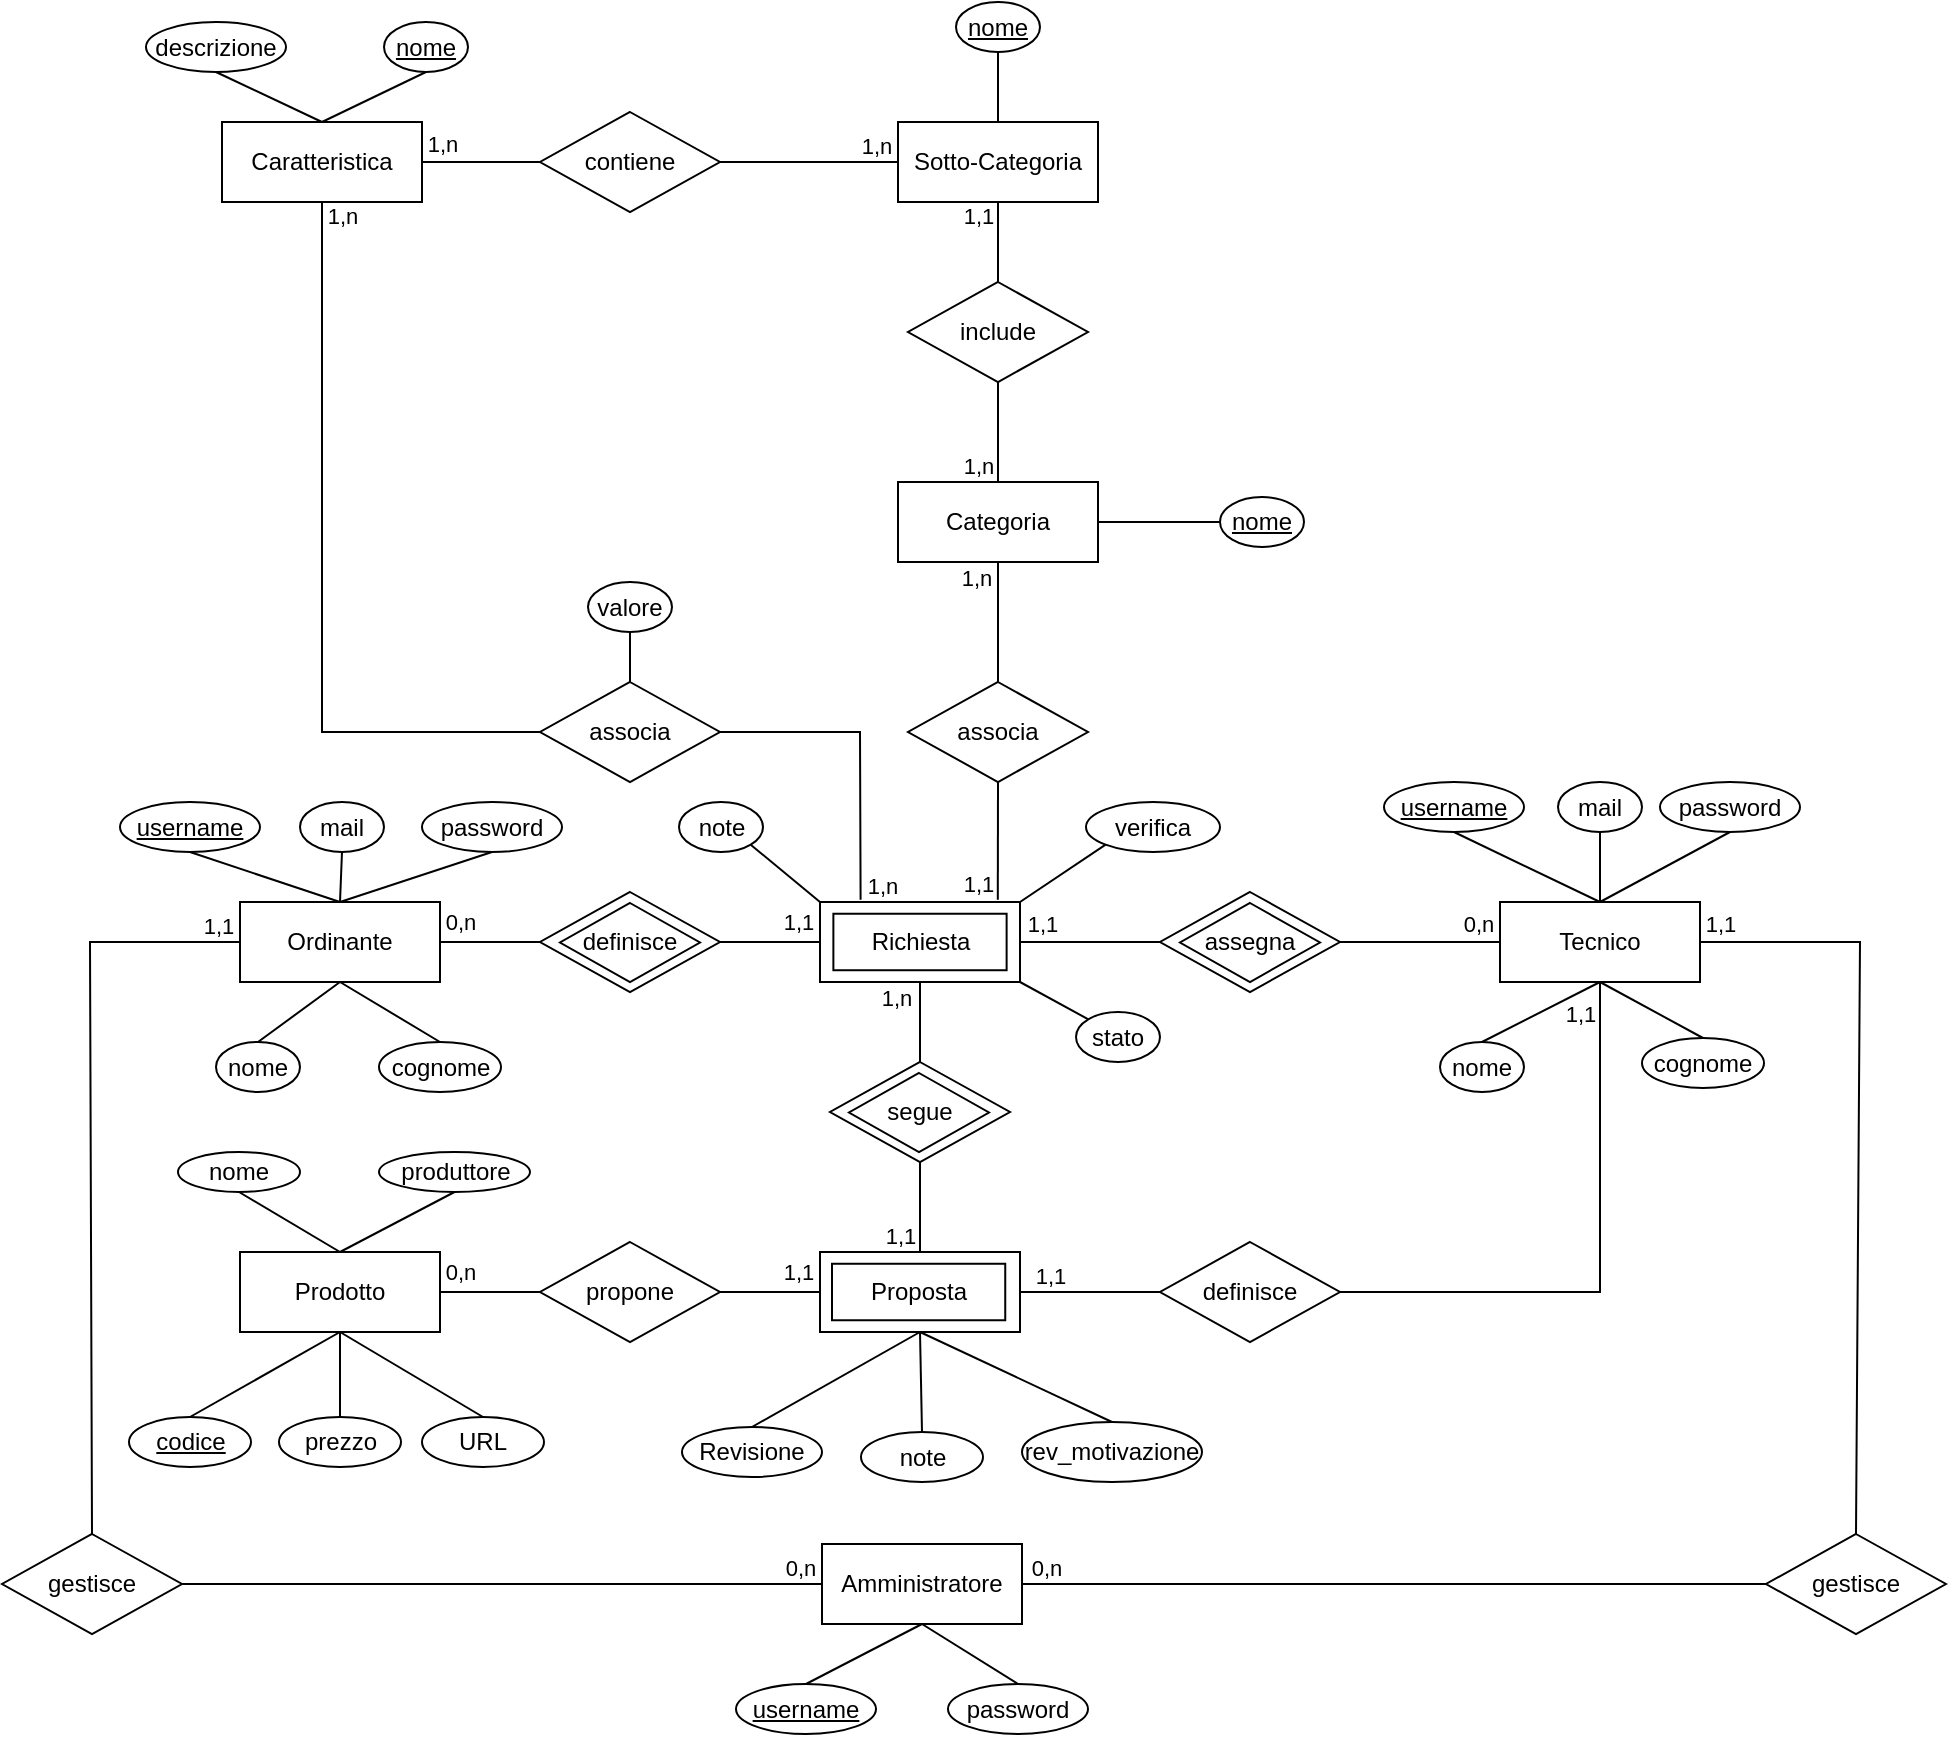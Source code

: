 <mxfile version="24.4.4" type="device">
  <diagram name="Pagina-1" id="HjIBQddtPdYiBKTeZB5s">
    <mxGraphModel dx="2501" dy="2076" grid="1" gridSize="10" guides="1" tooltips="1" connect="1" arrows="1" fold="1" page="1" pageScale="1" pageWidth="827" pageHeight="1169" math="0" shadow="0">
      <root>
        <mxCell id="0" />
        <mxCell id="1" parent="0" />
        <mxCell id="zaUc6QDHWwnIjYbhZ3Wp-31" value="" style="shape=rhombus;perimeter=rhombusPerimeter;whiteSpace=wrap;html=1;align=center;" parent="1" vertex="1">
          <mxGeometry x="120" y="155" width="90" height="50" as="geometry" />
        </mxCell>
        <mxCell id="zaUc6QDHWwnIjYbhZ3Wp-16" value="Tecnico" style="whiteSpace=wrap;html=1;align=center;" parent="1" vertex="1">
          <mxGeometry x="600" y="160" width="100" height="40" as="geometry" />
        </mxCell>
        <mxCell id="zaUc6QDHWwnIjYbhZ3Wp-17" value="" style="whiteSpace=wrap;html=1;align=center;" parent="1" vertex="1">
          <mxGeometry x="260" y="160" width="100" height="40" as="geometry" />
        </mxCell>
        <mxCell id="zaUc6QDHWwnIjYbhZ3Wp-19" value="" style="whiteSpace=wrap;html=1;align=center;" parent="1" vertex="1">
          <mxGeometry x="260" y="335" width="100" height="40" as="geometry" />
        </mxCell>
        <mxCell id="zaUc6QDHWwnIjYbhZ3Wp-20" value="Categoria" style="whiteSpace=wrap;html=1;align=center;" parent="1" vertex="1">
          <mxGeometry x="299" y="-50" width="100" height="40" as="geometry" />
        </mxCell>
        <mxCell id="zaUc6QDHWwnIjYbhZ3Wp-28" value="Ordinante" style="whiteSpace=wrap;html=1;align=center;" parent="1" vertex="1">
          <mxGeometry x="-30" y="160" width="100" height="40" as="geometry" />
        </mxCell>
        <mxCell id="zaUc6QDHWwnIjYbhZ3Wp-33" value="definisce" style="shape=rhombus;perimeter=rhombusPerimeter;whiteSpace=wrap;html=1;align=center;" parent="1" vertex="1">
          <mxGeometry x="430" y="330" width="90" height="50" as="geometry" />
        </mxCell>
        <mxCell id="zaUc6QDHWwnIjYbhZ3Wp-34" value="" style="shape=rhombus;perimeter=rhombusPerimeter;whiteSpace=wrap;html=1;align=center;" parent="1" vertex="1">
          <mxGeometry x="430" y="155" width="90" height="50" as="geometry" />
        </mxCell>
        <mxCell id="zaUc6QDHWwnIjYbhZ3Wp-35" value="" style="endArrow=none;html=1;rounded=0;exitX=1;exitY=0.5;exitDx=0;exitDy=0;entryX=0;entryY=0.5;entryDx=0;entryDy=0;" parent="1" source="zaUc6QDHWwnIjYbhZ3Wp-28" target="zaUc6QDHWwnIjYbhZ3Wp-31" edge="1">
          <mxGeometry width="50" height="50" relative="1" as="geometry">
            <mxPoint x="102.32" y="260.016" as="sourcePoint" />
            <mxPoint x="189.998" y="249.995" as="targetPoint" />
          </mxGeometry>
        </mxCell>
        <mxCell id="zaUc6QDHWwnIjYbhZ3Wp-42" value="0,n" style="edgeLabel;html=1;align=center;verticalAlign=middle;resizable=0;points=[];" parent="zaUc6QDHWwnIjYbhZ3Wp-35" vertex="1" connectable="0">
          <mxGeometry x="0.08" relative="1" as="geometry">
            <mxPoint x="-17" y="-10" as="offset" />
          </mxGeometry>
        </mxCell>
        <mxCell id="zaUc6QDHWwnIjYbhZ3Wp-36" value="" style="endArrow=none;html=1;rounded=0;entryX=1;entryY=0.5;entryDx=0;entryDy=0;exitX=0;exitY=0.5;exitDx=0;exitDy=0;" parent="1" source="zaUc6QDHWwnIjYbhZ3Wp-17" target="zaUc6QDHWwnIjYbhZ3Wp-31" edge="1">
          <mxGeometry width="50" height="50" relative="1" as="geometry">
            <mxPoint x="140" y="330" as="sourcePoint" />
            <mxPoint x="190" y="280" as="targetPoint" />
          </mxGeometry>
        </mxCell>
        <mxCell id="zaUc6QDHWwnIjYbhZ3Wp-44" value="1,1" style="edgeLabel;html=1;align=center;verticalAlign=middle;resizable=0;points=[];" parent="zaUc6QDHWwnIjYbhZ3Wp-36" vertex="1" connectable="0">
          <mxGeometry x="-0.194" y="2" relative="1" as="geometry">
            <mxPoint x="9" y="-12" as="offset" />
          </mxGeometry>
        </mxCell>
        <mxCell id="zaUc6QDHWwnIjYbhZ3Wp-37" value="" style="endArrow=none;html=1;rounded=0;entryX=1;entryY=0.5;entryDx=0;entryDy=0;exitX=0;exitY=0.5;exitDx=0;exitDy=0;" parent="1" source="zaUc6QDHWwnIjYbhZ3Wp-34" target="zaUc6QDHWwnIjYbhZ3Wp-17" edge="1">
          <mxGeometry width="50" height="50" relative="1" as="geometry">
            <mxPoint x="140" y="330" as="sourcePoint" />
            <mxPoint x="190" y="280" as="targetPoint" />
          </mxGeometry>
        </mxCell>
        <mxCell id="zaUc6QDHWwnIjYbhZ3Wp-46" value="1,1" style="edgeLabel;html=1;align=center;verticalAlign=middle;resizable=0;points=[];" parent="zaUc6QDHWwnIjYbhZ3Wp-37" vertex="1" connectable="0">
          <mxGeometry x="0.498" y="-3" relative="1" as="geometry">
            <mxPoint x="-7" y="-6" as="offset" />
          </mxGeometry>
        </mxCell>
        <mxCell id="zaUc6QDHWwnIjYbhZ3Wp-39" value="" style="endArrow=none;html=1;rounded=0;entryX=1;entryY=0.5;entryDx=0;entryDy=0;exitX=0;exitY=0.5;exitDx=0;exitDy=0;" parent="1" source="zaUc6QDHWwnIjYbhZ3Wp-16" target="zaUc6QDHWwnIjYbhZ3Wp-34" edge="1">
          <mxGeometry width="50" height="50" relative="1" as="geometry">
            <mxPoint x="380" y="340" as="sourcePoint" />
            <mxPoint x="430" y="290" as="targetPoint" />
          </mxGeometry>
        </mxCell>
        <mxCell id="zaUc6QDHWwnIjYbhZ3Wp-47" value="0,n" style="edgeLabel;html=1;align=center;verticalAlign=middle;resizable=0;points=[];" parent="zaUc6QDHWwnIjYbhZ3Wp-39" vertex="1" connectable="0">
          <mxGeometry x="-0.411" y="-2" relative="1" as="geometry">
            <mxPoint x="12" y="-7" as="offset" />
          </mxGeometry>
        </mxCell>
        <mxCell id="zaUc6QDHWwnIjYbhZ3Wp-40" value="" style="endArrow=none;html=1;rounded=0;entryX=0.5;entryY=1;entryDx=0;entryDy=0;exitX=1;exitY=0.5;exitDx=0;exitDy=0;" parent="1" source="zaUc6QDHWwnIjYbhZ3Wp-33" target="zaUc6QDHWwnIjYbhZ3Wp-16" edge="1">
          <mxGeometry width="50" height="50" relative="1" as="geometry">
            <mxPoint x="400" y="340" as="sourcePoint" />
            <mxPoint x="450" y="290" as="targetPoint" />
            <Array as="points">
              <mxPoint x="650" y="355" />
            </Array>
          </mxGeometry>
        </mxCell>
        <mxCell id="zaUc6QDHWwnIjYbhZ3Wp-41" value="" style="endArrow=none;html=1;rounded=0;entryX=0;entryY=0.5;entryDx=0;entryDy=0;exitX=1;exitY=0.5;exitDx=0;exitDy=0;" parent="1" source="zaUc6QDHWwnIjYbhZ3Wp-19" target="zaUc6QDHWwnIjYbhZ3Wp-33" edge="1">
          <mxGeometry width="50" height="50" relative="1" as="geometry">
            <mxPoint x="400" y="340" as="sourcePoint" />
            <mxPoint x="450" y="290" as="targetPoint" />
          </mxGeometry>
        </mxCell>
        <mxCell id="zaUc6QDHWwnIjYbhZ3Wp-52" value="associa" style="shape=rhombus;perimeter=rhombusPerimeter;whiteSpace=wrap;html=1;align=center;" parent="1" vertex="1">
          <mxGeometry x="304" y="50" width="90" height="50" as="geometry" />
        </mxCell>
        <mxCell id="zaUc6QDHWwnIjYbhZ3Wp-56" value="" style="endArrow=none;html=1;rounded=0;entryX=0.5;entryY=1;entryDx=0;entryDy=0;exitX=0.5;exitY=0;exitDx=0;exitDy=0;" parent="1" source="zaUc6QDHWwnIjYbhZ3Wp-52" target="zaUc6QDHWwnIjYbhZ3Wp-20" edge="1">
          <mxGeometry width="50" height="50" relative="1" as="geometry">
            <mxPoint x="280" y="300" as="sourcePoint" />
            <mxPoint x="330" y="250" as="targetPoint" />
          </mxGeometry>
        </mxCell>
        <mxCell id="zaUc6QDHWwnIjYbhZ3Wp-57" value="" style="endArrow=none;html=1;rounded=0;entryX=0.5;entryY=1;entryDx=0;entryDy=0;exitX=0.889;exitY=-0.029;exitDx=0;exitDy=0;exitPerimeter=0;" parent="1" source="zaUc6QDHWwnIjYbhZ3Wp-17" target="zaUc6QDHWwnIjYbhZ3Wp-52" edge="1">
          <mxGeometry width="50" height="50" relative="1" as="geometry">
            <mxPoint x="280" y="300" as="sourcePoint" />
            <mxPoint x="330" y="250" as="targetPoint" />
          </mxGeometry>
        </mxCell>
        <mxCell id="zaUc6QDHWwnIjYbhZ3Wp-58" value="Caratteristica" style="whiteSpace=wrap;html=1;align=center;" parent="1" vertex="1">
          <mxGeometry x="-39" y="-230" width="100" height="40" as="geometry" />
        </mxCell>
        <mxCell id="zaUc6QDHWwnIjYbhZ3Wp-59" value="contiene" style="shape=rhombus;perimeter=rhombusPerimeter;whiteSpace=wrap;html=1;align=center;" parent="1" vertex="1">
          <mxGeometry x="120" y="-235" width="90" height="50" as="geometry" />
        </mxCell>
        <mxCell id="zaUc6QDHWwnIjYbhZ3Wp-60" value="" style="endArrow=none;html=1;rounded=0;entryX=0;entryY=0.5;entryDx=0;entryDy=0;exitX=1;exitY=0.5;exitDx=0;exitDy=0;" parent="1" source="zaUc6QDHWwnIjYbhZ3Wp-59" target="CkdvyHJX-XGcSf3euML_-35" edge="1">
          <mxGeometry width="50" height="50" relative="1" as="geometry">
            <mxPoint x="270" y="230" as="sourcePoint" />
            <mxPoint x="320" y="180" as="targetPoint" />
          </mxGeometry>
        </mxCell>
        <mxCell id="zaUc6QDHWwnIjYbhZ3Wp-61" value="" style="endArrow=none;html=1;rounded=0;entryX=1;entryY=0.5;entryDx=0;entryDy=0;exitX=0;exitY=0.5;exitDx=0;exitDy=0;" parent="1" source="zaUc6QDHWwnIjYbhZ3Wp-59" target="zaUc6QDHWwnIjYbhZ3Wp-58" edge="1">
          <mxGeometry width="50" height="50" relative="1" as="geometry">
            <mxPoint x="220" y="-130" as="sourcePoint" />
            <mxPoint x="270" y="-130" as="targetPoint" />
          </mxGeometry>
        </mxCell>
        <mxCell id="Xg6eDh2xMg7WO5J4EFNK-8" value="" style="shape=rhombus;perimeter=rhombusPerimeter;whiteSpace=wrap;html=1;align=center;" parent="1" vertex="1">
          <mxGeometry x="265" y="240" width="90" height="50" as="geometry" />
        </mxCell>
        <mxCell id="Xg6eDh2xMg7WO5J4EFNK-9" value="" style="endArrow=none;html=1;rounded=0;entryX=0.5;entryY=0;entryDx=0;entryDy=0;exitX=0.5;exitY=1;exitDx=0;exitDy=0;" parent="1" source="zaUc6QDHWwnIjYbhZ3Wp-17" target="Xg6eDh2xMg7WO5J4EFNK-8" edge="1">
          <mxGeometry width="50" height="50" relative="1" as="geometry">
            <mxPoint x="30" y="460" as="sourcePoint" />
            <mxPoint x="30" y="210" as="targetPoint" />
          </mxGeometry>
        </mxCell>
        <mxCell id="Xg6eDh2xMg7WO5J4EFNK-10" value="" style="endArrow=none;html=1;rounded=0;entryX=0.5;entryY=1;entryDx=0;entryDy=0;exitX=0.5;exitY=0;exitDx=0;exitDy=0;" parent="1" source="zaUc6QDHWwnIjYbhZ3Wp-19" target="Xg6eDh2xMg7WO5J4EFNK-8" edge="1">
          <mxGeometry width="50" height="50" relative="1" as="geometry">
            <mxPoint x="325" y="290" as="sourcePoint" />
            <mxPoint x="325" y="350" as="targetPoint" />
          </mxGeometry>
        </mxCell>
        <mxCell id="Xg6eDh2xMg7WO5J4EFNK-12" value="Amministratore" style="whiteSpace=wrap;html=1;align=center;" parent="1" vertex="1">
          <mxGeometry x="261" y="481" width="100" height="40" as="geometry" />
        </mxCell>
        <mxCell id="Xg6eDh2xMg7WO5J4EFNK-13" value="gestisce" style="shape=rhombus;perimeter=rhombusPerimeter;whiteSpace=wrap;html=1;align=center;" parent="1" vertex="1">
          <mxGeometry x="-149" y="476" width="90" height="50" as="geometry" />
        </mxCell>
        <mxCell id="Xg6eDh2xMg7WO5J4EFNK-14" value="" style="endArrow=none;html=1;rounded=0;entryX=0;entryY=0.5;entryDx=0;entryDy=0;exitX=1;exitY=0.5;exitDx=0;exitDy=0;" parent="1" source="Xg6eDh2xMg7WO5J4EFNK-13" target="Xg6eDh2xMg7WO5J4EFNK-12" edge="1">
          <mxGeometry width="50" height="50" relative="1" as="geometry">
            <mxPoint x="111" y="346" as="sourcePoint" />
            <mxPoint x="256" y="541" as="targetPoint" />
          </mxGeometry>
        </mxCell>
        <mxCell id="Xg6eDh2xMg7WO5J4EFNK-15" value="gestisce" style="shape=rhombus;perimeter=rhombusPerimeter;whiteSpace=wrap;html=1;align=center;" parent="1" vertex="1">
          <mxGeometry x="733" y="476" width="90" height="50" as="geometry" />
        </mxCell>
        <mxCell id="Xg6eDh2xMg7WO5J4EFNK-16" value="" style="endArrow=none;html=1;rounded=0;exitX=0;exitY=0.5;exitDx=0;exitDy=0;entryX=1;entryY=0.5;entryDx=0;entryDy=0;" parent="1" source="Xg6eDh2xMg7WO5J4EFNK-15" target="Xg6eDh2xMg7WO5J4EFNK-12" edge="1">
          <mxGeometry width="50" height="50" relative="1" as="geometry">
            <mxPoint x="611" y="376" as="sourcePoint" />
            <mxPoint x="396" y="511" as="targetPoint" />
          </mxGeometry>
        </mxCell>
        <mxCell id="Xg6eDh2xMg7WO5J4EFNK-17" value="" style="endArrow=none;html=1;rounded=0;entryX=0;entryY=0.5;entryDx=0;entryDy=0;exitX=0.5;exitY=0;exitDx=0;exitDy=0;" parent="1" source="Xg6eDh2xMg7WO5J4EFNK-13" target="zaUc6QDHWwnIjYbhZ3Wp-28" edge="1">
          <mxGeometry width="50" height="50" relative="1" as="geometry">
            <mxPoint x="30" y="460" as="sourcePoint" />
            <mxPoint x="30" y="210" as="targetPoint" />
            <Array as="points">
              <mxPoint x="-105" y="180" />
            </Array>
          </mxGeometry>
        </mxCell>
        <mxCell id="Xg6eDh2xMg7WO5J4EFNK-20" value="" style="endArrow=none;html=1;rounded=0;exitX=0.5;exitY=0;exitDx=0;exitDy=0;entryX=1;entryY=0.5;entryDx=0;entryDy=0;" parent="1" source="Xg6eDh2xMg7WO5J4EFNK-15" target="zaUc6QDHWwnIjYbhZ3Wp-16" edge="1">
          <mxGeometry width="50" height="50" relative="1" as="geometry">
            <mxPoint x="280" y="340" as="sourcePoint" />
            <mxPoint x="330" y="290" as="targetPoint" />
            <Array as="points">
              <mxPoint x="780" y="180" />
            </Array>
          </mxGeometry>
        </mxCell>
        <mxCell id="Xg6eDh2xMg7WO5J4EFNK-21" value="1,1" style="edgeLabel;html=1;align=center;verticalAlign=middle;resizable=0;points=[];" parent="1" vertex="1" connectable="0">
          <mxGeometry x="639" y="219" as="geometry">
            <mxPoint x="1" y="-3" as="offset" />
          </mxGeometry>
        </mxCell>
        <mxCell id="Xg6eDh2xMg7WO5J4EFNK-22" value="1,1" style="edgeLabel;html=1;align=center;verticalAlign=middle;resizable=0;points=[];" parent="1" vertex="1" connectable="0">
          <mxGeometry x="374" y="350" as="geometry">
            <mxPoint x="1" y="-3" as="offset" />
          </mxGeometry>
        </mxCell>
        <mxCell id="Xg6eDh2xMg7WO5J4EFNK-23" value="1,1" style="edgeLabel;html=1;align=center;verticalAlign=middle;resizable=0;points=[];" parent="1" vertex="1" connectable="0">
          <mxGeometry x="299" y="330" as="geometry">
            <mxPoint x="1" y="-3" as="offset" />
          </mxGeometry>
        </mxCell>
        <mxCell id="Xg6eDh2xMg7WO5J4EFNK-24" value="1,n" style="edgeLabel;html=1;align=center;verticalAlign=middle;resizable=0;points=[];" parent="1" vertex="1" connectable="0">
          <mxGeometry x="304" y="209" as="geometry">
            <mxPoint x="-6" y="-1" as="offset" />
          </mxGeometry>
        </mxCell>
        <mxCell id="Xg6eDh2xMg7WO5J4EFNK-32" value="0,n" style="edgeLabel;html=1;align=center;verticalAlign=middle;resizable=0;points=[];" parent="1" vertex="1" connectable="0">
          <mxGeometry x="250.0" y="493" as="geometry" />
        </mxCell>
        <mxCell id="Xg6eDh2xMg7WO5J4EFNK-34" value="0,n" style="edgeLabel;html=1;align=center;verticalAlign=middle;resizable=0;points=[];" parent="1" vertex="1" connectable="0">
          <mxGeometry x="373.0" y="493" as="geometry" />
        </mxCell>
        <mxCell id="Xg6eDh2xMg7WO5J4EFNK-35" value="1,1" style="edgeLabel;html=1;align=center;verticalAlign=middle;resizable=0;points=[];" parent="1" vertex="1" connectable="0">
          <mxGeometry x="-42" y="175" as="geometry">
            <mxPoint x="1" y="-3" as="offset" />
          </mxGeometry>
        </mxCell>
        <mxCell id="Xg6eDh2xMg7WO5J4EFNK-36" value="1,1" style="edgeLabel;html=1;align=center;verticalAlign=middle;resizable=0;points=[];" parent="1" vertex="1" connectable="0">
          <mxGeometry x="718" y="173" as="geometry">
            <mxPoint x="-8" y="-2" as="offset" />
          </mxGeometry>
        </mxCell>
        <mxCell id="Xg6eDh2xMg7WO5J4EFNK-37" value="1,1" style="edgeLabel;html=1;align=center;verticalAlign=middle;resizable=0;points=[];" parent="1" vertex="1" connectable="0">
          <mxGeometry x="338" y="154" as="geometry">
            <mxPoint x="1" y="-3" as="offset" />
          </mxGeometry>
        </mxCell>
        <mxCell id="Xg6eDh2xMg7WO5J4EFNK-38" value="1,n" style="edgeLabel;html=1;align=center;verticalAlign=middle;resizable=0;points=[];" parent="1" vertex="1" connectable="0">
          <mxGeometry x="337" y="1" as="geometry">
            <mxPoint x="1" y="-3" as="offset" />
          </mxGeometry>
        </mxCell>
        <mxCell id="Xg6eDh2xMg7WO5J4EFNK-39" value="1,n" style="edgeLabel;html=1;align=center;verticalAlign=middle;resizable=0;points=[];" parent="1" vertex="1" connectable="0">
          <mxGeometry x="287" y="-215" as="geometry">
            <mxPoint x="1" y="-3" as="offset" />
          </mxGeometry>
        </mxCell>
        <mxCell id="Xg6eDh2xMg7WO5J4EFNK-40" value="1,n" style="edgeLabel;html=1;align=center;verticalAlign=middle;resizable=0;points=[];" parent="1" vertex="1" connectable="0">
          <mxGeometry x="70" y="-216" as="geometry">
            <mxPoint x="1" y="-3" as="offset" />
          </mxGeometry>
        </mxCell>
        <mxCell id="n8ChNADxY2B7rPFOVYnk-1" value="associa" style="shape=rhombus;perimeter=rhombusPerimeter;whiteSpace=wrap;html=1;align=center;" parent="1" vertex="1">
          <mxGeometry x="120" y="50" width="90" height="50" as="geometry" />
        </mxCell>
        <mxCell id="n8ChNADxY2B7rPFOVYnk-2" value="" style="endArrow=none;html=1;rounded=0;entryX=0.5;entryY=1;entryDx=0;entryDy=0;exitX=0;exitY=0.5;exitDx=0;exitDy=0;" parent="1" source="n8ChNADxY2B7rPFOVYnk-1" target="zaUc6QDHWwnIjYbhZ3Wp-58" edge="1">
          <mxGeometry width="50" height="50" relative="1" as="geometry">
            <mxPoint x="135" y="300" as="sourcePoint" />
            <mxPoint x="165" y="-10" as="targetPoint" />
            <Array as="points">
              <mxPoint x="11" y="75" />
            </Array>
          </mxGeometry>
        </mxCell>
        <mxCell id="n8ChNADxY2B7rPFOVYnk-3" value="" style="endArrow=none;html=1;rounded=0;entryX=1;entryY=0.5;entryDx=0;entryDy=0;exitX=0.203;exitY=-0.029;exitDx=0;exitDy=0;exitPerimeter=0;" parent="1" source="zaUc6QDHWwnIjYbhZ3Wp-17" target="n8ChNADxY2B7rPFOVYnk-1" edge="1">
          <mxGeometry width="50" height="50" relative="1" as="geometry">
            <mxPoint x="165" y="160" as="sourcePoint" />
            <mxPoint x="185" y="250" as="targetPoint" />
            <Array as="points">
              <mxPoint x="280" y="75" />
            </Array>
          </mxGeometry>
        </mxCell>
        <mxCell id="n8ChNADxY2B7rPFOVYnk-5" value="Revisione" style="ellipse;whiteSpace=wrap;html=1;align=center;" parent="1" vertex="1">
          <mxGeometry x="191" y="422.5" width="70" height="25" as="geometry" />
        </mxCell>
        <mxCell id="n8ChNADxY2B7rPFOVYnk-6" value="" style="endArrow=none;html=1;rounded=0;entryX=0.5;entryY=0;entryDx=0;entryDy=0;exitX=0.5;exitY=1;exitDx=0;exitDy=0;" parent="1" source="zaUc6QDHWwnIjYbhZ3Wp-19" target="n8ChNADxY2B7rPFOVYnk-5" edge="1">
          <mxGeometry width="50" height="50" relative="1" as="geometry">
            <mxPoint x="310" y="260" as="sourcePoint" />
            <mxPoint x="360" y="210" as="targetPoint" />
          </mxGeometry>
        </mxCell>
        <mxCell id="n8ChNADxY2B7rPFOVYnk-7" value="1,n" style="edgeLabel;html=1;align=center;verticalAlign=middle;resizable=0;points=[];" parent="1" vertex="1" connectable="0">
          <mxGeometry x="20" y="-180" as="geometry">
            <mxPoint x="1" y="-3" as="offset" />
          </mxGeometry>
        </mxCell>
        <mxCell id="n8ChNADxY2B7rPFOVYnk-8" value="1,n" style="edgeLabel;html=1;align=center;verticalAlign=middle;resizable=0;points=[];" parent="1" vertex="1" connectable="0">
          <mxGeometry x="290" y="155" as="geometry">
            <mxPoint x="1" y="-3" as="offset" />
          </mxGeometry>
        </mxCell>
        <mxCell id="CkdvyHJX-XGcSf3euML_-1" value="username" style="ellipse;whiteSpace=wrap;html=1;align=center;fontStyle=4" vertex="1" parent="1">
          <mxGeometry x="218" y="551" width="70" height="25" as="geometry" />
        </mxCell>
        <mxCell id="CkdvyHJX-XGcSf3euML_-2" value="password" style="ellipse;whiteSpace=wrap;html=1;align=center;" vertex="1" parent="1">
          <mxGeometry x="324" y="551" width="70" height="25" as="geometry" />
        </mxCell>
        <mxCell id="CkdvyHJX-XGcSf3euML_-3" value="username" style="ellipse;whiteSpace=wrap;html=1;align=center;fontStyle=4" vertex="1" parent="1">
          <mxGeometry x="542" y="100" width="70" height="25" as="geometry" />
        </mxCell>
        <mxCell id="CkdvyHJX-XGcSf3euML_-4" value="password" style="ellipse;whiteSpace=wrap;html=1;align=center;" vertex="1" parent="1">
          <mxGeometry x="680" y="100" width="70" height="25" as="geometry" />
        </mxCell>
        <mxCell id="CkdvyHJX-XGcSf3euML_-5" value="username" style="ellipse;whiteSpace=wrap;html=1;align=center;fontStyle=4" vertex="1" parent="1">
          <mxGeometry x="-90" y="110" width="70" height="25" as="geometry" />
        </mxCell>
        <mxCell id="CkdvyHJX-XGcSf3euML_-6" value="password" style="ellipse;whiteSpace=wrap;html=1;align=center;" vertex="1" parent="1">
          <mxGeometry x="61" y="110" width="70" height="25" as="geometry" />
        </mxCell>
        <mxCell id="CkdvyHJX-XGcSf3euML_-7" value="" style="endArrow=none;html=1;rounded=0;exitX=0.5;exitY=0;exitDx=0;exitDy=0;entryX=0.5;entryY=1;entryDx=0;entryDy=0;" edge="1" parent="1" source="zaUc6QDHWwnIjYbhZ3Wp-28" target="CkdvyHJX-XGcSf3euML_-5">
          <mxGeometry width="50" height="50" relative="1" as="geometry">
            <mxPoint x="80" y="190" as="sourcePoint" />
            <mxPoint x="130" y="190" as="targetPoint" />
          </mxGeometry>
        </mxCell>
        <mxCell id="CkdvyHJX-XGcSf3euML_-9" value="" style="endArrow=none;html=1;rounded=0;exitX=0.5;exitY=1;exitDx=0;exitDy=0;entryX=0.5;entryY=0;entryDx=0;entryDy=0;" edge="1" parent="1" source="CkdvyHJX-XGcSf3euML_-6" target="zaUc6QDHWwnIjYbhZ3Wp-28">
          <mxGeometry width="50" height="50" relative="1" as="geometry">
            <mxPoint x="30" y="170" as="sourcePoint" />
            <mxPoint x="-23" y="145" as="targetPoint" />
          </mxGeometry>
        </mxCell>
        <mxCell id="CkdvyHJX-XGcSf3euML_-10" value="" style="endArrow=none;html=1;rounded=0;exitX=0.5;exitY=1;exitDx=0;exitDy=0;entryX=0.5;entryY=0;entryDx=0;entryDy=0;" edge="1" parent="1" source="CkdvyHJX-XGcSf3euML_-3" target="zaUc6QDHWwnIjYbhZ3Wp-16">
          <mxGeometry width="50" height="50" relative="1" as="geometry">
            <mxPoint x="40" y="180" as="sourcePoint" />
            <mxPoint x="-13" y="155" as="targetPoint" />
          </mxGeometry>
        </mxCell>
        <mxCell id="CkdvyHJX-XGcSf3euML_-11" value="" style="endArrow=none;html=1;rounded=0;exitX=0.5;exitY=1;exitDx=0;exitDy=0;entryX=0.5;entryY=0;entryDx=0;entryDy=0;" edge="1" parent="1" source="CkdvyHJX-XGcSf3euML_-4" target="zaUc6QDHWwnIjYbhZ3Wp-16">
          <mxGeometry width="50" height="50" relative="1" as="geometry">
            <mxPoint x="50" y="190" as="sourcePoint" />
            <mxPoint x="-3" y="165" as="targetPoint" />
          </mxGeometry>
        </mxCell>
        <mxCell id="CkdvyHJX-XGcSf3euML_-12" value="" style="endArrow=none;html=1;rounded=0;exitX=0.5;exitY=0;exitDx=0;exitDy=0;entryX=0.5;entryY=1;entryDx=0;entryDy=0;" edge="1" parent="1" source="CkdvyHJX-XGcSf3euML_-1" target="Xg6eDh2xMg7WO5J4EFNK-12">
          <mxGeometry width="50" height="50" relative="1" as="geometry">
            <mxPoint x="60" y="91" as="sourcePoint" />
            <mxPoint x="7" y="66" as="targetPoint" />
          </mxGeometry>
        </mxCell>
        <mxCell id="CkdvyHJX-XGcSf3euML_-13" value="" style="endArrow=none;html=1;rounded=0;exitX=0.5;exitY=1;exitDx=0;exitDy=0;entryX=0.5;entryY=0;entryDx=0;entryDy=0;" edge="1" parent="1" source="Xg6eDh2xMg7WO5J4EFNK-12" target="CkdvyHJX-XGcSf3euML_-2">
          <mxGeometry width="50" height="50" relative="1" as="geometry">
            <mxPoint x="70" y="101" as="sourcePoint" />
            <mxPoint x="17" y="76" as="targetPoint" />
          </mxGeometry>
        </mxCell>
        <mxCell id="CkdvyHJX-XGcSf3euML_-14" value="mail" style="ellipse;whiteSpace=wrap;html=1;align=center;" vertex="1" parent="1">
          <mxGeometry y="110" width="42" height="25" as="geometry" />
        </mxCell>
        <mxCell id="CkdvyHJX-XGcSf3euML_-15" value="" style="endArrow=none;html=1;rounded=0;exitX=0.5;exitY=0;exitDx=0;exitDy=0;entryX=0.5;entryY=1;entryDx=0;entryDy=0;" edge="1" parent="1" target="CkdvyHJX-XGcSf3euML_-14" source="zaUc6QDHWwnIjYbhZ3Wp-28">
          <mxGeometry width="50" height="50" relative="1" as="geometry">
            <mxPoint x="-60" y="160" as="sourcePoint" />
            <mxPoint x="50" y="190" as="targetPoint" />
          </mxGeometry>
        </mxCell>
        <mxCell id="CkdvyHJX-XGcSf3euML_-16" value="mail" style="ellipse;whiteSpace=wrap;html=1;align=center;" vertex="1" parent="1">
          <mxGeometry x="629" y="100" width="42" height="25" as="geometry" />
        </mxCell>
        <mxCell id="CkdvyHJX-XGcSf3euML_-17" value="" style="endArrow=none;html=1;rounded=0;exitX=0.5;exitY=0;exitDx=0;exitDy=0;entryX=0.5;entryY=1;entryDx=0;entryDy=0;" edge="1" parent="1" target="CkdvyHJX-XGcSf3euML_-16" source="zaUc6QDHWwnIjYbhZ3Wp-16">
          <mxGeometry width="50" height="50" relative="1" as="geometry">
            <mxPoint x="873" y="150" as="sourcePoint" />
            <mxPoint x="903" y="180" as="targetPoint" />
          </mxGeometry>
        </mxCell>
        <mxCell id="CkdvyHJX-XGcSf3euML_-18" value="nome" style="ellipse;whiteSpace=wrap;html=1;align=center;fontStyle=4" vertex="1" parent="1">
          <mxGeometry x="460" y="-42.5" width="42" height="25" as="geometry" />
        </mxCell>
        <mxCell id="CkdvyHJX-XGcSf3euML_-19" value="" style="endArrow=none;html=1;rounded=0;exitX=1;exitY=0.5;exitDx=0;exitDy=0;entryX=0;entryY=0.5;entryDx=0;entryDy=0;" edge="1" parent="1" target="CkdvyHJX-XGcSf3euML_-18" source="zaUc6QDHWwnIjYbhZ3Wp-20">
          <mxGeometry width="50" height="50" relative="1" as="geometry">
            <mxPoint x="514" y="-70" as="sourcePoint" />
            <mxPoint x="544" y="-40" as="targetPoint" />
          </mxGeometry>
        </mxCell>
        <mxCell id="CkdvyHJX-XGcSf3euML_-20" value="nome" style="ellipse;whiteSpace=wrap;html=1;align=center;fontStyle=4" vertex="1" parent="1">
          <mxGeometry x="42" y="-280" width="42" height="25" as="geometry" />
        </mxCell>
        <mxCell id="CkdvyHJX-XGcSf3euML_-21" value="" style="endArrow=none;html=1;rounded=0;exitX=0.5;exitY=0;exitDx=0;exitDy=0;entryX=0.5;entryY=1;entryDx=0;entryDy=0;" edge="1" parent="1" target="CkdvyHJX-XGcSf3euML_-20" source="zaUc6QDHWwnIjYbhZ3Wp-58">
          <mxGeometry width="50" height="50" relative="1" as="geometry">
            <mxPoint y="-200" as="sourcePoint" />
            <mxPoint x="119" y="-200" as="targetPoint" />
          </mxGeometry>
        </mxCell>
        <mxCell id="CkdvyHJX-XGcSf3euML_-22" value="valore" style="ellipse;whiteSpace=wrap;html=1;align=center;" vertex="1" parent="1">
          <mxGeometry x="144" width="42" height="25" as="geometry" />
        </mxCell>
        <mxCell id="CkdvyHJX-XGcSf3euML_-23" value="" style="endArrow=none;html=1;rounded=0;exitX=0.5;exitY=0;exitDx=0;exitDy=0;entryX=0.5;entryY=1;entryDx=0;entryDy=0;" edge="1" parent="1" target="CkdvyHJX-XGcSf3euML_-22" source="n8ChNADxY2B7rPFOVYnk-1">
          <mxGeometry width="50" height="50" relative="1" as="geometry">
            <mxPoint x="180" y="65" as="sourcePoint" />
            <mxPoint x="375" y="75" as="targetPoint" />
          </mxGeometry>
        </mxCell>
        <mxCell id="CkdvyHJX-XGcSf3euML_-24" value="nome" style="ellipse;whiteSpace=wrap;html=1;align=center;" vertex="1" parent="1">
          <mxGeometry x="-42" y="230" width="42" height="25" as="geometry" />
        </mxCell>
        <mxCell id="CkdvyHJX-XGcSf3euML_-25" value="cognome" style="ellipse;whiteSpace=wrap;html=1;align=center;" vertex="1" parent="1">
          <mxGeometry x="39.5" y="230" width="61" height="25" as="geometry" />
        </mxCell>
        <mxCell id="CkdvyHJX-XGcSf3euML_-26" value="" style="endArrow=none;html=1;rounded=0;exitX=0.5;exitY=1;exitDx=0;exitDy=0;entryX=0.5;entryY=0;entryDx=0;entryDy=0;" edge="1" parent="1" source="zaUc6QDHWwnIjYbhZ3Wp-28" target="CkdvyHJX-XGcSf3euML_-24">
          <mxGeometry width="50" height="50" relative="1" as="geometry">
            <mxPoint x="30" y="170" as="sourcePoint" />
            <mxPoint x="-89" y="145" as="targetPoint" />
          </mxGeometry>
        </mxCell>
        <mxCell id="CkdvyHJX-XGcSf3euML_-27" value="" style="endArrow=none;html=1;rounded=0;exitX=0.5;exitY=1;exitDx=0;exitDy=0;entryX=0.5;entryY=0;entryDx=0;entryDy=0;" edge="1" parent="1" source="zaUc6QDHWwnIjYbhZ3Wp-28" target="CkdvyHJX-XGcSf3euML_-25">
          <mxGeometry width="50" height="50" relative="1" as="geometry">
            <mxPoint x="40" y="180" as="sourcePoint" />
            <mxPoint x="-79" y="155" as="targetPoint" />
          </mxGeometry>
        </mxCell>
        <mxCell id="CkdvyHJX-XGcSf3euML_-29" value="nome" style="ellipse;whiteSpace=wrap;html=1;align=center;" vertex="1" parent="1">
          <mxGeometry x="570" y="230" width="42" height="25" as="geometry" />
        </mxCell>
        <mxCell id="CkdvyHJX-XGcSf3euML_-30" value="cognome" style="ellipse;whiteSpace=wrap;html=1;align=center;" vertex="1" parent="1">
          <mxGeometry x="671" y="228" width="61" height="25" as="geometry" />
        </mxCell>
        <mxCell id="CkdvyHJX-XGcSf3euML_-31" value="" style="endArrow=none;html=1;rounded=0;exitX=0.5;exitY=1;exitDx=0;exitDy=0;entryX=0.5;entryY=0;entryDx=0;entryDy=0;" edge="1" parent="1" source="zaUc6QDHWwnIjYbhZ3Wp-16" target="CkdvyHJX-XGcSf3euML_-29">
          <mxGeometry width="50" height="50" relative="1" as="geometry">
            <mxPoint x="30" y="210" as="sourcePoint" />
            <mxPoint x="80" y="240" as="targetPoint" />
          </mxGeometry>
        </mxCell>
        <mxCell id="CkdvyHJX-XGcSf3euML_-32" value="" style="endArrow=none;html=1;rounded=0;exitX=0.5;exitY=0;exitDx=0;exitDy=0;entryX=0.5;entryY=1;entryDx=0;entryDy=0;" edge="1" parent="1" source="CkdvyHJX-XGcSf3euML_-30" target="zaUc6QDHWwnIjYbhZ3Wp-16">
          <mxGeometry width="50" height="50" relative="1" as="geometry">
            <mxPoint x="40" y="220" as="sourcePoint" />
            <mxPoint x="90" y="250" as="targetPoint" />
          </mxGeometry>
        </mxCell>
        <mxCell id="CkdvyHJX-XGcSf3euML_-33" value="verifica" style="ellipse;whiteSpace=wrap;html=1;align=center;" vertex="1" parent="1">
          <mxGeometry x="393" y="110" width="67" height="25" as="geometry" />
        </mxCell>
        <mxCell id="CkdvyHJX-XGcSf3euML_-34" value="" style="endArrow=none;html=1;rounded=0;exitX=0;exitY=1;exitDx=0;exitDy=0;entryX=1;entryY=0;entryDx=0;entryDy=0;" edge="1" parent="1" source="CkdvyHJX-XGcSf3euML_-33" target="zaUc6QDHWwnIjYbhZ3Wp-17">
          <mxGeometry width="50" height="50" relative="1" as="geometry">
            <mxPoint x="660" y="170" as="sourcePoint" />
            <mxPoint x="660" y="135" as="targetPoint" />
          </mxGeometry>
        </mxCell>
        <mxCell id="CkdvyHJX-XGcSf3euML_-35" value="Sotto-Categoria" style="whiteSpace=wrap;html=1;align=center;" vertex="1" parent="1">
          <mxGeometry x="299" y="-230" width="100" height="40" as="geometry" />
        </mxCell>
        <mxCell id="CkdvyHJX-XGcSf3euML_-39" value="nome" style="ellipse;whiteSpace=wrap;html=1;align=center;fontStyle=4" vertex="1" parent="1">
          <mxGeometry x="328" y="-290" width="42" height="25" as="geometry" />
        </mxCell>
        <mxCell id="CkdvyHJX-XGcSf3euML_-40" value="" style="endArrow=none;html=1;rounded=0;exitX=0.5;exitY=0;exitDx=0;exitDy=0;entryX=0.5;entryY=1;entryDx=0;entryDy=0;" edge="1" parent="1" target="CkdvyHJX-XGcSf3euML_-39" source="CkdvyHJX-XGcSf3euML_-35">
          <mxGeometry width="50" height="50" relative="1" as="geometry">
            <mxPoint x="423.5" y="-205" as="sourcePoint" />
            <mxPoint x="568.5" y="-215" as="targetPoint" />
          </mxGeometry>
        </mxCell>
        <mxCell id="CkdvyHJX-XGcSf3euML_-41" value="descrizione" style="ellipse;whiteSpace=wrap;html=1;align=center;" vertex="1" parent="1">
          <mxGeometry x="-77" y="-280" width="70" height="25" as="geometry" />
        </mxCell>
        <mxCell id="CkdvyHJX-XGcSf3euML_-42" value="" style="endArrow=none;html=1;rounded=0;entryX=0.5;entryY=1;entryDx=0;entryDy=0;exitX=0.5;exitY=0;exitDx=0;exitDy=0;" edge="1" parent="1" source="zaUc6QDHWwnIjYbhZ3Wp-58" target="CkdvyHJX-XGcSf3euML_-41">
          <mxGeometry width="50" height="50" relative="1" as="geometry">
            <mxPoint x="240" y="-10" as="sourcePoint" />
            <mxPoint x="290" y="-60" as="targetPoint" />
          </mxGeometry>
        </mxCell>
        <mxCell id="CkdvyHJX-XGcSf3euML_-49" value="note" style="ellipse;whiteSpace=wrap;html=1;align=center;" vertex="1" parent="1">
          <mxGeometry x="280.5" y="425" width="61" height="25" as="geometry" />
        </mxCell>
        <mxCell id="CkdvyHJX-XGcSf3euML_-56" value="" style="endArrow=none;html=1;rounded=0;exitX=0.5;exitY=0;exitDx=0;exitDy=0;entryX=0.5;entryY=1;entryDx=0;entryDy=0;" edge="1" parent="1" source="CkdvyHJX-XGcSf3euML_-49" target="zaUc6QDHWwnIjYbhZ3Wp-19">
          <mxGeometry width="50" height="50" relative="1" as="geometry">
            <mxPoint x="80" y="260" as="sourcePoint" />
            <mxPoint x="39" y="290" as="targetPoint" />
          </mxGeometry>
        </mxCell>
        <mxCell id="CkdvyHJX-XGcSf3euML_-57" value="rev_motivazione" style="ellipse;whiteSpace=wrap;html=1;align=center;" vertex="1" parent="1">
          <mxGeometry x="361" y="420" width="90" height="30" as="geometry" />
        </mxCell>
        <mxCell id="CkdvyHJX-XGcSf3euML_-59" value="" style="endArrow=none;html=1;rounded=0;entryX=0.5;entryY=1;entryDx=0;entryDy=0;exitX=0.5;exitY=0;exitDx=0;exitDy=0;" edge="1" parent="1" source="CkdvyHJX-XGcSf3euML_-57" target="zaUc6QDHWwnIjYbhZ3Wp-19">
          <mxGeometry width="50" height="50" relative="1" as="geometry">
            <mxPoint x="320" y="385" as="sourcePoint" />
            <mxPoint x="300" y="453" as="targetPoint" />
          </mxGeometry>
        </mxCell>
        <mxCell id="CkdvyHJX-XGcSf3euML_-60" value="note" style="ellipse;whiteSpace=wrap;html=1;align=center;" vertex="1" parent="1">
          <mxGeometry x="189.5" y="110" width="42" height="25" as="geometry" />
        </mxCell>
        <mxCell id="CkdvyHJX-XGcSf3euML_-61" value="" style="endArrow=none;html=1;rounded=0;exitX=1;exitY=1;exitDx=0;exitDy=0;entryX=0;entryY=0;entryDx=0;entryDy=0;" edge="1" parent="1" source="CkdvyHJX-XGcSf3euML_-60" target="zaUc6QDHWwnIjYbhZ3Wp-17">
          <mxGeometry width="50" height="50" relative="1" as="geometry">
            <mxPoint x="436" y="145" as="sourcePoint" />
            <mxPoint x="370" y="170" as="targetPoint" />
          </mxGeometry>
        </mxCell>
        <mxCell id="CkdvyHJX-XGcSf3euML_-62" value="stato" style="ellipse;whiteSpace=wrap;html=1;align=center;" vertex="1" parent="1">
          <mxGeometry x="388" y="215" width="42" height="25" as="geometry" />
        </mxCell>
        <mxCell id="CkdvyHJX-XGcSf3euML_-63" value="" style="endArrow=none;html=1;rounded=0;exitX=1;exitY=1;exitDx=0;exitDy=0;entryX=0;entryY=0;entryDx=0;entryDy=0;" edge="1" parent="1" source="zaUc6QDHWwnIjYbhZ3Wp-17" target="CkdvyHJX-XGcSf3euML_-62">
          <mxGeometry width="50" height="50" relative="1" as="geometry">
            <mxPoint x="230" y="145" as="sourcePoint" />
            <mxPoint x="270" y="170" as="targetPoint" />
          </mxGeometry>
        </mxCell>
        <mxCell id="CkdvyHJX-XGcSf3euML_-64" value="include" style="shape=rhombus;perimeter=rhombusPerimeter;whiteSpace=wrap;html=1;align=center;" vertex="1" parent="1">
          <mxGeometry x="304" y="-150" width="90" height="50" as="geometry" />
        </mxCell>
        <mxCell id="CkdvyHJX-XGcSf3euML_-65" value="" style="endArrow=none;html=1;rounded=0;entryX=0.5;entryY=1;entryDx=0;entryDy=0;exitX=0.5;exitY=0;exitDx=0;exitDy=0;" edge="1" parent="1" source="CkdvyHJX-XGcSf3euML_-64" target="CkdvyHJX-XGcSf3euML_-35">
          <mxGeometry width="50" height="50" relative="1" as="geometry">
            <mxPoint x="536" y="160" as="sourcePoint" />
            <mxPoint x="605" y="-150" as="targetPoint" />
          </mxGeometry>
        </mxCell>
        <mxCell id="CkdvyHJX-XGcSf3euML_-66" value="" style="endArrow=none;html=1;rounded=0;entryX=0.5;entryY=1;entryDx=0;entryDy=0;exitX=0.5;exitY=0;exitDx=0;exitDy=0;" edge="1" parent="1" target="CkdvyHJX-XGcSf3euML_-64" source="zaUc6QDHWwnIjYbhZ3Wp-20">
          <mxGeometry width="50" height="50" relative="1" as="geometry">
            <mxPoint x="605" y="19" as="sourcePoint" />
            <mxPoint x="586" y="110" as="targetPoint" />
          </mxGeometry>
        </mxCell>
        <mxCell id="CkdvyHJX-XGcSf3euML_-67" value="1,n" style="edgeLabel;html=1;align=center;verticalAlign=middle;resizable=0;points=[];" vertex="1" connectable="0" parent="1">
          <mxGeometry x="338" y="-55" as="geometry">
            <mxPoint x="1" y="-3" as="offset" />
          </mxGeometry>
        </mxCell>
        <mxCell id="CkdvyHJX-XGcSf3euML_-68" value="1,1" style="edgeLabel;html=1;align=center;verticalAlign=middle;resizable=0;points=[];" vertex="1" connectable="0" parent="1">
          <mxGeometry x="338" y="-180" as="geometry">
            <mxPoint x="1" y="-3" as="offset" />
          </mxGeometry>
        </mxCell>
        <mxCell id="CkdvyHJX-XGcSf3euML_-69" value="Prodotto" style="whiteSpace=wrap;html=1;align=center;" vertex="1" parent="1">
          <mxGeometry x="-30" y="335" width="100" height="40" as="geometry" />
        </mxCell>
        <mxCell id="CkdvyHJX-XGcSf3euML_-70" value="nome" style="ellipse;whiteSpace=wrap;html=1;align=center;" vertex="1" parent="1">
          <mxGeometry x="-61" y="285" width="61" height="20" as="geometry" />
        </mxCell>
        <mxCell id="CkdvyHJX-XGcSf3euML_-71" value="produttore" style="ellipse;whiteSpace=wrap;html=1;align=center;" vertex="1" parent="1">
          <mxGeometry x="39.5" y="285" width="75.5" height="20" as="geometry" />
        </mxCell>
        <mxCell id="CkdvyHJX-XGcSf3euML_-72" value="codice" style="ellipse;whiteSpace=wrap;html=1;align=center;fontStyle=4" vertex="1" parent="1">
          <mxGeometry x="-85.5" y="417.5" width="61" height="25" as="geometry" />
        </mxCell>
        <mxCell id="CkdvyHJX-XGcSf3euML_-73" value="prezzo" style="ellipse;whiteSpace=wrap;html=1;align=center;" vertex="1" parent="1">
          <mxGeometry x="-10.5" y="417.5" width="61" height="25" as="geometry" />
        </mxCell>
        <mxCell id="CkdvyHJX-XGcSf3euML_-74" value="URL" style="ellipse;whiteSpace=wrap;html=1;align=center;" vertex="1" parent="1">
          <mxGeometry x="61" y="417.5" width="61" height="25" as="geometry" />
        </mxCell>
        <mxCell id="CkdvyHJX-XGcSf3euML_-75" value="" style="endArrow=none;html=1;rounded=0;exitX=0.5;exitY=0;exitDx=0;exitDy=0;entryX=0.5;entryY=1;entryDx=0;entryDy=0;" edge="1" parent="1" source="CkdvyHJX-XGcSf3euML_-69" target="CkdvyHJX-XGcSf3euML_-71">
          <mxGeometry width="50" height="50" relative="1" as="geometry">
            <mxPoint x="-250" y="220" as="sourcePoint" />
            <mxPoint x="-291" y="250" as="targetPoint" />
          </mxGeometry>
        </mxCell>
        <mxCell id="CkdvyHJX-XGcSf3euML_-76" value="" style="endArrow=none;html=1;rounded=0;exitX=0.5;exitY=1;exitDx=0;exitDy=0;entryX=0.5;entryY=0;entryDx=0;entryDy=0;" edge="1" parent="1" source="CkdvyHJX-XGcSf3euML_-69" target="CkdvyHJX-XGcSf3euML_-72">
          <mxGeometry width="50" height="50" relative="1" as="geometry">
            <mxPoint x="-240" y="230" as="sourcePoint" />
            <mxPoint x="-281" y="260" as="targetPoint" />
          </mxGeometry>
        </mxCell>
        <mxCell id="CkdvyHJX-XGcSf3euML_-77" value="" style="endArrow=none;html=1;rounded=0;exitX=0.5;exitY=0;exitDx=0;exitDy=0;entryX=0.5;entryY=1;entryDx=0;entryDy=0;" edge="1" parent="1" source="CkdvyHJX-XGcSf3euML_-73" target="CkdvyHJX-XGcSf3euML_-69">
          <mxGeometry width="50" height="50" relative="1" as="geometry">
            <mxPoint x="-230" y="240" as="sourcePoint" />
            <mxPoint x="-271" y="270" as="targetPoint" />
          </mxGeometry>
        </mxCell>
        <mxCell id="CkdvyHJX-XGcSf3euML_-78" value="" style="endArrow=none;html=1;rounded=0;exitX=0.5;exitY=1;exitDx=0;exitDy=0;entryX=0.5;entryY=0;entryDx=0;entryDy=0;" edge="1" parent="1" source="CkdvyHJX-XGcSf3euML_-69" target="CkdvyHJX-XGcSf3euML_-74">
          <mxGeometry width="50" height="50" relative="1" as="geometry">
            <mxPoint x="-220" y="250" as="sourcePoint" />
            <mxPoint x="-261" y="280" as="targetPoint" />
          </mxGeometry>
        </mxCell>
        <mxCell id="CkdvyHJX-XGcSf3euML_-81" value="propone" style="shape=rhombus;perimeter=rhombusPerimeter;whiteSpace=wrap;html=1;align=center;" vertex="1" parent="1">
          <mxGeometry x="120" y="330" width="90" height="50" as="geometry" />
        </mxCell>
        <mxCell id="CkdvyHJX-XGcSf3euML_-82" value="" style="endArrow=none;html=1;rounded=0;exitX=1;exitY=0.5;exitDx=0;exitDy=0;entryX=0;entryY=0.5;entryDx=0;entryDy=0;" edge="1" parent="1" target="CkdvyHJX-XGcSf3euML_-81" source="CkdvyHJX-XGcSf3euML_-69">
          <mxGeometry width="50" height="50" relative="1" as="geometry">
            <mxPoint x="70" y="355" as="sourcePoint" />
            <mxPoint x="189.998" y="424.995" as="targetPoint" />
          </mxGeometry>
        </mxCell>
        <mxCell id="CkdvyHJX-XGcSf3euML_-83" value="0,n" style="edgeLabel;html=1;align=center;verticalAlign=middle;resizable=0;points=[];" vertex="1" connectable="0" parent="CkdvyHJX-XGcSf3euML_-82">
          <mxGeometry x="0.08" relative="1" as="geometry">
            <mxPoint x="-17" y="-10" as="offset" />
          </mxGeometry>
        </mxCell>
        <mxCell id="CkdvyHJX-XGcSf3euML_-84" value="" style="endArrow=none;html=1;rounded=0;entryX=1;entryY=0.5;entryDx=0;entryDy=0;exitX=0;exitY=0.5;exitDx=0;exitDy=0;" edge="1" parent="1" target="CkdvyHJX-XGcSf3euML_-81" source="zaUc6QDHWwnIjYbhZ3Wp-19">
          <mxGeometry width="50" height="50" relative="1" as="geometry">
            <mxPoint x="260" y="355" as="sourcePoint" />
            <mxPoint x="190" y="455" as="targetPoint" />
          </mxGeometry>
        </mxCell>
        <mxCell id="CkdvyHJX-XGcSf3euML_-85" value="1,1" style="edgeLabel;html=1;align=center;verticalAlign=middle;resizable=0;points=[];" vertex="1" connectable="0" parent="CkdvyHJX-XGcSf3euML_-84">
          <mxGeometry x="-0.194" y="2" relative="1" as="geometry">
            <mxPoint x="9" y="-12" as="offset" />
          </mxGeometry>
        </mxCell>
        <mxCell id="CkdvyHJX-XGcSf3euML_-86" value="" style="endArrow=none;html=1;rounded=0;entryX=0.5;entryY=1;entryDx=0;entryDy=0;exitX=0.5;exitY=0;exitDx=0;exitDy=0;" edge="1" parent="1" source="CkdvyHJX-XGcSf3euML_-69" target="CkdvyHJX-XGcSf3euML_-70">
          <mxGeometry width="50" height="50" relative="1" as="geometry">
            <mxPoint x="20" y="310" as="sourcePoint" />
            <mxPoint x="87" y="315" as="targetPoint" />
          </mxGeometry>
        </mxCell>
        <mxCell id="CkdvyHJX-XGcSf3euML_-87" value="definisce" style="shape=rhombus;perimeter=rhombusPerimeter;whiteSpace=wrap;html=1;align=center;" vertex="1" parent="1">
          <mxGeometry x="130" y="160.5" width="70" height="39.5" as="geometry" />
        </mxCell>
        <mxCell id="CkdvyHJX-XGcSf3euML_-89" value="assegna" style="shape=rhombus;perimeter=rhombusPerimeter;whiteSpace=wrap;html=1;align=center;" vertex="1" parent="1">
          <mxGeometry x="440" y="160.5" width="70" height="39.5" as="geometry" />
        </mxCell>
        <mxCell id="CkdvyHJX-XGcSf3euML_-90" value="Richiesta" style="whiteSpace=wrap;html=1;align=center;" vertex="1" parent="1">
          <mxGeometry x="266.69" y="165.87" width="86.62" height="28.25" as="geometry" />
        </mxCell>
        <mxCell id="CkdvyHJX-XGcSf3euML_-91" value="Proposta" style="whiteSpace=wrap;html=1;align=center;" vertex="1" parent="1">
          <mxGeometry x="266" y="340.88" width="86.62" height="28.25" as="geometry" />
        </mxCell>
        <mxCell id="CkdvyHJX-XGcSf3euML_-92" value="segue" style="shape=rhombus;perimeter=rhombusPerimeter;whiteSpace=wrap;html=1;align=center;" vertex="1" parent="1">
          <mxGeometry x="274.5" y="245.5" width="70" height="39.5" as="geometry" />
        </mxCell>
      </root>
    </mxGraphModel>
  </diagram>
</mxfile>
